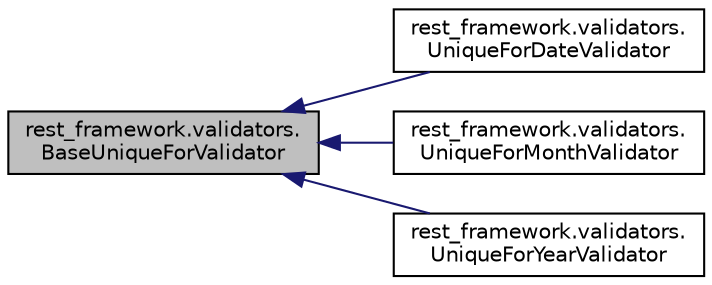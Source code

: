 digraph "rest_framework.validators.BaseUniqueForValidator"
{
 // LATEX_PDF_SIZE
  edge [fontname="Helvetica",fontsize="10",labelfontname="Helvetica",labelfontsize="10"];
  node [fontname="Helvetica",fontsize="10",shape=record];
  rankdir="LR";
  Node1 [label="rest_framework.validators.\lBaseUniqueForValidator",height=0.2,width=0.4,color="black", fillcolor="grey75", style="filled", fontcolor="black",tooltip=" "];
  Node1 -> Node2 [dir="back",color="midnightblue",fontsize="10",style="solid",fontname="Helvetica"];
  Node2 [label="rest_framework.validators.\lUniqueForDateValidator",height=0.2,width=0.4,color="black", fillcolor="white", style="filled",URL="$classrest__framework_1_1validators_1_1_unique_for_date_validator.html",tooltip=" "];
  Node1 -> Node3 [dir="back",color="midnightblue",fontsize="10",style="solid",fontname="Helvetica"];
  Node3 [label="rest_framework.validators.\lUniqueForMonthValidator",height=0.2,width=0.4,color="black", fillcolor="white", style="filled",URL="$classrest__framework_1_1validators_1_1_unique_for_month_validator.html",tooltip=" "];
  Node1 -> Node4 [dir="back",color="midnightblue",fontsize="10",style="solid",fontname="Helvetica"];
  Node4 [label="rest_framework.validators.\lUniqueForYearValidator",height=0.2,width=0.4,color="black", fillcolor="white", style="filled",URL="$classrest__framework_1_1validators_1_1_unique_for_year_validator.html",tooltip=" "];
}
